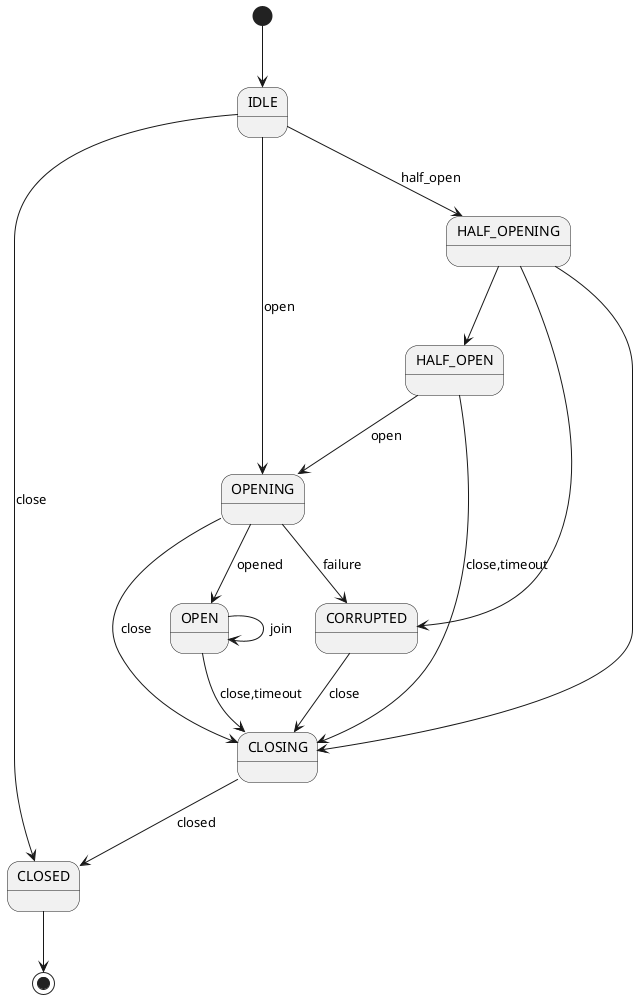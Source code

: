 @startuml
[*] --> IDLE
IDLE --> HALF_OPENING : half_open
IDLE --> OPENING : open
IDLE --> CLOSED : close

HALF_OPENING --> HALF_OPEN
HALF_OPENING --> CLOSING
HALF_OPENING --> CORRUPTED

HALF_OPEN --> OPENING : open
HALF_OPEN --> CLOSING : close,timeout

OPENING --> OPEN : opened
OPENING --> CORRUPTED : failure
OPENING --> CLOSING : close

OPEN -> OPEN : join
OPEN --> CLOSING : close,timeout

CORRUPTED --> CLOSING : close

CLOSING --> CLOSED : closed
CLOSED --> [*]
@enduml